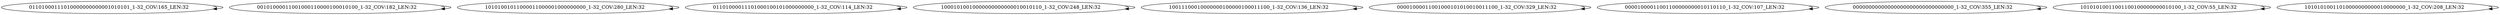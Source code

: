 digraph G {
    "01101000111010000000000001010101_1-32_COV:165_LEN:32" -> "01101000111010000000000001010101_1-32_COV:165_LEN:32";
    "00101000011001000110000100010100_1-32_COV:182_LEN:32" -> "00101000011001000110000100010100_1-32_COV:182_LEN:32";
    "10101001011000011000001000000000_1-32_COV:280_LEN:32" -> "10101001011000011000001000000000_1-32_COV:280_LEN:32";
    "01101000011101000100101000000000_1-32_COV:114_LEN:32" -> "01101000011101000100101000000000_1-32_COV:114_LEN:32";
    "10001010010000000000000010010110_1-32_COV:248_LEN:32" -> "10001010010000000000000010010110_1-32_COV:248_LEN:32";
    "10011100010000000100000100011100_1-32_COV:136_LEN:32" -> "10011100010000000100000100011100_1-32_COV:136_LEN:32";
    "00001000011001000101010010011100_1-32_COV:329_LEN:32" -> "00001000011001000101010010011100_1-32_COV:329_LEN:32";
    "00001000011001100000000010110110_1-32_COV:107_LEN:32" -> "00001000011001100000000010110110_1-32_COV:107_LEN:32";
    "00000000000000000000000000000000_1-32_COV:355_LEN:32" -> "00000000000000000000000000000000_1-32_COV:355_LEN:32";
    "10101010011001100100000000010100_1-32_COV:55_LEN:32" -> "10101010011001100100000000010100_1-32_COV:55_LEN:32";
    "10101010011010000000000010000000_1-32_COV:208_LEN:32" -> "10101010011010000000000010000000_1-32_COV:208_LEN:32";
}
